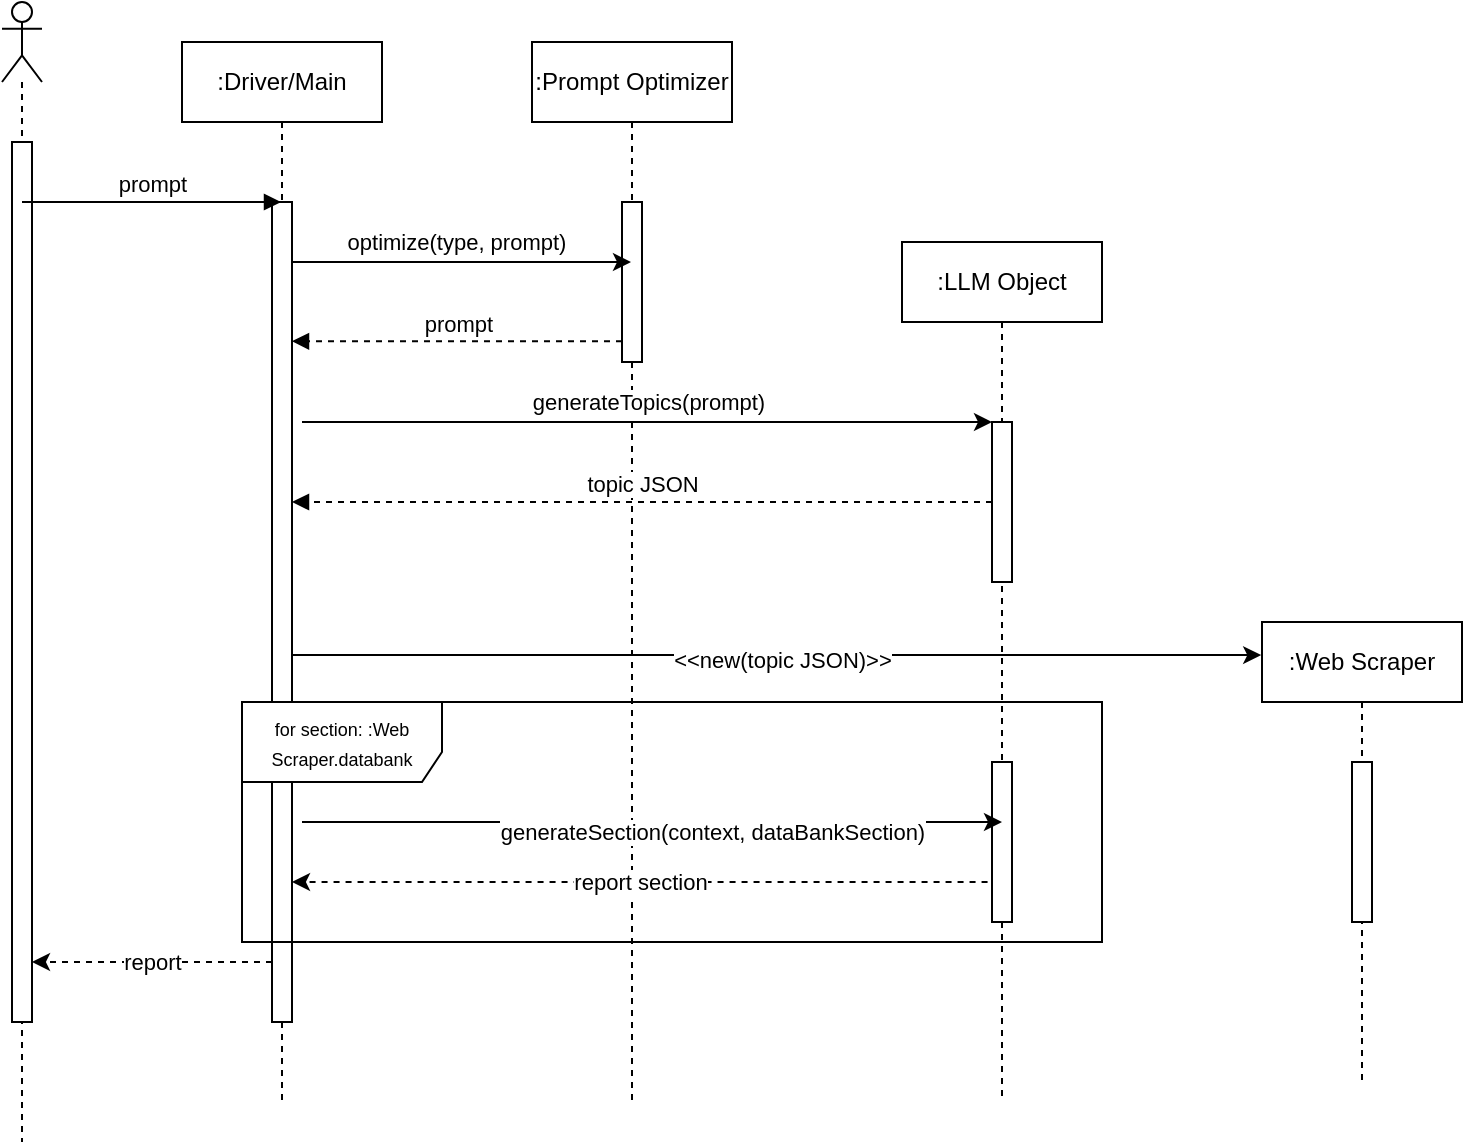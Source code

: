 <mxfile version="26.0.6">
  <diagram name="Page-1" id="SToEPNtQ1gc7vWrbqClN">
    <mxGraphModel dx="989" dy="567" grid="1" gridSize="10" guides="1" tooltips="1" connect="1" arrows="1" fold="1" page="1" pageScale="1" pageWidth="850" pageHeight="1100" math="0" shadow="0">
      <root>
        <mxCell id="0" />
        <mxCell id="1" parent="0" />
        <mxCell id="jwMw41EVvAKdRjvvJQYE-1" value=":LLM Object" style="shape=umlLifeline;perimeter=lifelinePerimeter;whiteSpace=wrap;html=1;container=1;dropTarget=0;collapsible=0;recursiveResize=0;outlineConnect=0;portConstraint=eastwest;newEdgeStyle={&quot;curved&quot;:0,&quot;rounded&quot;:0};" parent="1" vertex="1">
          <mxGeometry x="510" y="280" width="100" height="430" as="geometry" />
        </mxCell>
        <mxCell id="jwMw41EVvAKdRjvvJQYE-18" value="" style="html=1;points=[[0,0,0,0,5],[0,1,0,0,-5],[1,0,0,0,5],[1,1,0,0,-5]];perimeter=orthogonalPerimeter;outlineConnect=0;targetShapes=umlLifeline;portConstraint=eastwest;newEdgeStyle={&quot;curved&quot;:0,&quot;rounded&quot;:0};" parent="jwMw41EVvAKdRjvvJQYE-1" vertex="1">
          <mxGeometry x="45" y="90" width="10" height="80" as="geometry" />
        </mxCell>
        <mxCell id="jwMw41EVvAKdRjvvJQYE-38" value="" style="html=1;points=[[0,0,0,0,5],[0,1,0,0,-5],[1,0,0,0,5],[1,1,0,0,-5]];perimeter=orthogonalPerimeter;outlineConnect=0;targetShapes=umlLifeline;portConstraint=eastwest;newEdgeStyle={&quot;curved&quot;:0,&quot;rounded&quot;:0};" parent="jwMw41EVvAKdRjvvJQYE-1" vertex="1">
          <mxGeometry x="45" y="260" width="10" height="80" as="geometry" />
        </mxCell>
        <mxCell id="jwMw41EVvAKdRjvvJQYE-3" value=":Web Scraper" style="shape=umlLifeline;perimeter=lifelinePerimeter;whiteSpace=wrap;html=1;container=1;dropTarget=0;collapsible=0;recursiveResize=0;outlineConnect=0;portConstraint=eastwest;newEdgeStyle={&quot;curved&quot;:0,&quot;rounded&quot;:0};" parent="1" vertex="1">
          <mxGeometry x="690" y="470" width="100" height="230" as="geometry" />
        </mxCell>
        <mxCell id="jwMw41EVvAKdRjvvJQYE-33" value="" style="html=1;points=[[0,0,0,0,5],[0,1,0,0,-5],[1,0,0,0,5],[1,1,0,0,-5]];perimeter=orthogonalPerimeter;outlineConnect=0;targetShapes=umlLifeline;portConstraint=eastwest;newEdgeStyle={&quot;curved&quot;:0,&quot;rounded&quot;:0};" parent="jwMw41EVvAKdRjvvJQYE-3" vertex="1">
          <mxGeometry x="45" y="70" width="10" height="80" as="geometry" />
        </mxCell>
        <mxCell id="jwMw41EVvAKdRjvvJQYE-6" value="" style="shape=umlLifeline;perimeter=lifelinePerimeter;whiteSpace=wrap;html=1;container=1;dropTarget=0;collapsible=0;recursiveResize=0;outlineConnect=0;portConstraint=eastwest;newEdgeStyle={&quot;curved&quot;:0,&quot;rounded&quot;:0};participant=umlActor;" parent="1" vertex="1">
          <mxGeometry x="60" y="160" width="20" height="570" as="geometry" />
        </mxCell>
        <mxCell id="jwMw41EVvAKdRjvvJQYE-42" value="" style="html=1;points=[[0,0,0,0,5],[0,1,0,0,-5],[1,0,0,0,5],[1,1,0,0,-5]];perimeter=orthogonalPerimeter;outlineConnect=0;targetShapes=umlLifeline;portConstraint=eastwest;newEdgeStyle={&quot;curved&quot;:0,&quot;rounded&quot;:0};" parent="jwMw41EVvAKdRjvvJQYE-6" vertex="1">
          <mxGeometry x="5" y="70" width="10" height="440" as="geometry" />
        </mxCell>
        <mxCell id="jwMw41EVvAKdRjvvJQYE-10" value=":Prompt Optimizer" style="shape=umlLifeline;perimeter=lifelinePerimeter;whiteSpace=wrap;html=1;container=1;dropTarget=0;collapsible=0;recursiveResize=0;outlineConnect=0;portConstraint=eastwest;newEdgeStyle={&quot;curved&quot;:0,&quot;rounded&quot;:0};" parent="1" vertex="1">
          <mxGeometry x="325" y="180" width="100" height="530" as="geometry" />
        </mxCell>
        <mxCell id="jwMw41EVvAKdRjvvJQYE-16" value="" style="html=1;points=[[0,0,0,0,5],[0,1,0,0,-5],[1,0,0,0,5],[1,1,0,0,-5]];perimeter=orthogonalPerimeter;outlineConnect=0;targetShapes=umlLifeline;portConstraint=eastwest;newEdgeStyle={&quot;curved&quot;:0,&quot;rounded&quot;:0};" parent="jwMw41EVvAKdRjvvJQYE-10" vertex="1">
          <mxGeometry x="45" y="80" width="10" height="80" as="geometry" />
        </mxCell>
        <mxCell id="jwMw41EVvAKdRjvvJQYE-14" value="" style="endArrow=classic;html=1;rounded=0;" parent="1" edge="1">
          <mxGeometry relative="1" as="geometry">
            <mxPoint x="200.024" y="290.0" as="sourcePoint" />
            <mxPoint x="374.5" y="290.0" as="targetPoint" />
          </mxGeometry>
        </mxCell>
        <mxCell id="jwMw41EVvAKdRjvvJQYE-15" value="optimize(type, prompt)" style="edgeLabel;resizable=0;html=1;;align=center;verticalAlign=middle;" parent="jwMw41EVvAKdRjvvJQYE-14" connectable="0" vertex="1">
          <mxGeometry relative="1" as="geometry">
            <mxPoint y="-10" as="offset" />
          </mxGeometry>
        </mxCell>
        <mxCell id="jwMw41EVvAKdRjvvJQYE-17" value="prompt" style="html=1;verticalAlign=bottom;endArrow=block;curved=0;rounded=0;dashed=1;" parent="1" target="jwMw41EVvAKdRjvvJQYE-20" edge="1">
          <mxGeometry width="80" relative="1" as="geometry">
            <mxPoint x="370" y="329.63" as="sourcePoint" />
            <mxPoint x="220" y="330" as="targetPoint" />
          </mxGeometry>
        </mxCell>
        <mxCell id="jwMw41EVvAKdRjvvJQYE-19" value=":Driver/Main" style="shape=umlLifeline;perimeter=lifelinePerimeter;whiteSpace=wrap;html=1;container=1;dropTarget=0;collapsible=0;recursiveResize=0;outlineConnect=0;portConstraint=eastwest;newEdgeStyle={&quot;curved&quot;:0,&quot;rounded&quot;:0};" parent="1" vertex="1">
          <mxGeometry x="150" y="180" width="100" height="530" as="geometry" />
        </mxCell>
        <mxCell id="jwMw41EVvAKdRjvvJQYE-20" value="" style="html=1;points=[[0,0,0,0,5],[0,1,0,0,-5],[1,0,0,0,5],[1,1,0,0,-5]];perimeter=orthogonalPerimeter;outlineConnect=0;targetShapes=umlLifeline;portConstraint=eastwest;newEdgeStyle={&quot;curved&quot;:0,&quot;rounded&quot;:0};" parent="jwMw41EVvAKdRjvvJQYE-19" vertex="1">
          <mxGeometry x="45" y="80" width="10" height="410" as="geometry" />
        </mxCell>
        <mxCell id="jwMw41EVvAKdRjvvJQYE-21" value="prompt" style="html=1;verticalAlign=bottom;endArrow=block;curved=0;rounded=0;" parent="1" target="jwMw41EVvAKdRjvvJQYE-19" edge="1">
          <mxGeometry width="80" relative="1" as="geometry">
            <mxPoint x="70" y="260" as="sourcePoint" />
            <mxPoint x="150" y="260" as="targetPoint" />
          </mxGeometry>
        </mxCell>
        <mxCell id="jwMw41EVvAKdRjvvJQYE-23" value="" style="endArrow=classic;html=1;rounded=0;" parent="1" target="jwMw41EVvAKdRjvvJQYE-18" edge="1">
          <mxGeometry relative="1" as="geometry">
            <mxPoint x="210.0" y="370.0" as="sourcePoint" />
            <mxPoint x="564.5" y="370.0" as="targetPoint" />
          </mxGeometry>
        </mxCell>
        <mxCell id="jwMw41EVvAKdRjvvJQYE-24" value="generateTopics(prompt)" style="edgeLabel;resizable=0;html=1;;align=center;verticalAlign=middle;" parent="jwMw41EVvAKdRjvvJQYE-23" connectable="0" vertex="1">
          <mxGeometry relative="1" as="geometry">
            <mxPoint y="-10" as="offset" />
          </mxGeometry>
        </mxCell>
        <mxCell id="jwMw41EVvAKdRjvvJQYE-25" value="topic JSON" style="html=1;verticalAlign=bottom;endArrow=block;curved=0;rounded=0;dashed=1;" parent="1" target="jwMw41EVvAKdRjvvJQYE-20" edge="1">
          <mxGeometry width="80" relative="1" as="geometry">
            <mxPoint x="555" y="410" as="sourcePoint" />
            <mxPoint x="390" y="410.37" as="targetPoint" />
          </mxGeometry>
        </mxCell>
        <mxCell id="jwMw41EVvAKdRjvvJQYE-28" value="" style="endArrow=classic;html=1;rounded=0;entryX=-0.004;entryY=0.072;entryDx=0;entryDy=0;entryPerimeter=0;" parent="1" source="jwMw41EVvAKdRjvvJQYE-20" target="jwMw41EVvAKdRjvvJQYE-3" edge="1">
          <mxGeometry width="50" height="50" relative="1" as="geometry">
            <mxPoint x="204.894" y="470.0" as="sourcePoint" />
            <mxPoint x="460" y="490" as="targetPoint" />
          </mxGeometry>
        </mxCell>
        <mxCell id="jwMw41EVvAKdRjvvJQYE-30" value="&amp;lt;&amp;lt;new(topic JSON)&amp;gt;&amp;gt;" style="edgeLabel;html=1;align=center;verticalAlign=middle;resizable=0;points=[];" parent="jwMw41EVvAKdRjvvJQYE-28" vertex="1" connectable="0">
          <mxGeometry x="0.011" y="-2" relative="1" as="geometry">
            <mxPoint as="offset" />
          </mxGeometry>
        </mxCell>
        <mxCell id="jwMw41EVvAKdRjvvJQYE-36" value="" style="endArrow=classic;html=1;rounded=0;entryX=0;entryY=0;entryDx=0;entryDy=5;entryPerimeter=0;" parent="1" edge="1">
          <mxGeometry relative="1" as="geometry">
            <mxPoint x="210" y="570" as="sourcePoint" />
            <mxPoint x="560.0" y="570" as="targetPoint" />
          </mxGeometry>
        </mxCell>
        <mxCell id="jwMw41EVvAKdRjvvJQYE-37" value="generateSection(context, dataBankSection)" style="edgeLabel;resizable=0;html=1;;align=center;verticalAlign=middle;" parent="jwMw41EVvAKdRjvvJQYE-36" connectable="0" vertex="1">
          <mxGeometry relative="1" as="geometry">
            <mxPoint x="30" y="5" as="offset" />
          </mxGeometry>
        </mxCell>
        <mxCell id="jwMw41EVvAKdRjvvJQYE-39" value="" style="endArrow=classic;html=1;rounded=0;dashed=1;" parent="1" target="jwMw41EVvAKdRjvvJQYE-20" edge="1">
          <mxGeometry relative="1" as="geometry">
            <mxPoint x="552.78" y="600" as="sourcePoint" />
            <mxPoint x="197.227" y="600" as="targetPoint" />
          </mxGeometry>
        </mxCell>
        <mxCell id="jwMw41EVvAKdRjvvJQYE-40" value="report section" style="edgeLabel;resizable=0;html=1;;align=center;verticalAlign=middle;" parent="jwMw41EVvAKdRjvvJQYE-39" connectable="0" vertex="1">
          <mxGeometry relative="1" as="geometry" />
        </mxCell>
        <mxCell id="jwMw41EVvAKdRjvvJQYE-43" value="" style="endArrow=classic;html=1;rounded=0;dashed=1;" parent="1" edge="1">
          <mxGeometry relative="1" as="geometry">
            <mxPoint x="195" y="640" as="sourcePoint" />
            <mxPoint x="75" y="640" as="targetPoint" />
          </mxGeometry>
        </mxCell>
        <mxCell id="jwMw41EVvAKdRjvvJQYE-44" value="report" style="edgeLabel;resizable=0;html=1;;align=center;verticalAlign=middle;" parent="jwMw41EVvAKdRjvvJQYE-43" connectable="0" vertex="1">
          <mxGeometry relative="1" as="geometry" />
        </mxCell>
        <mxCell id="V-l6a92M6pt98LOCfyVS-1" value="&lt;font style=&quot;font-size: 9px;&quot;&gt;for section: :Web Scraper.databank&lt;br&gt;&lt;/font&gt;" style="shape=umlFrame;whiteSpace=wrap;html=1;pointerEvents=0;width=100;height=40;" vertex="1" parent="1">
          <mxGeometry x="180" y="510" width="430" height="120" as="geometry" />
        </mxCell>
      </root>
    </mxGraphModel>
  </diagram>
</mxfile>
